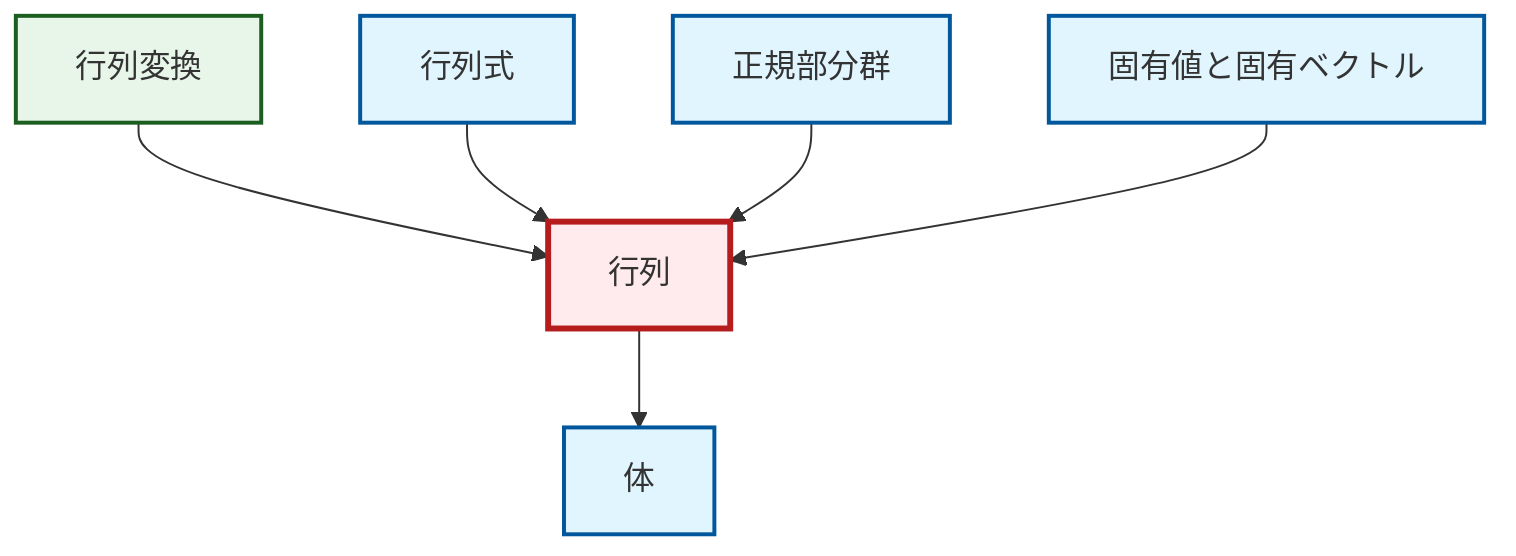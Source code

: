 graph TD
    classDef definition fill:#e1f5fe,stroke:#01579b,stroke-width:2px
    classDef theorem fill:#f3e5f5,stroke:#4a148c,stroke-width:2px
    classDef axiom fill:#fff3e0,stroke:#e65100,stroke-width:2px
    classDef example fill:#e8f5e9,stroke:#1b5e20,stroke-width:2px
    classDef current fill:#ffebee,stroke:#b71c1c,stroke-width:3px
    def-normal-subgroup["正規部分群"]:::definition
    ex-matrix-transformation["行列変換"]:::example
    def-matrix["行列"]:::definition
    def-field["体"]:::definition
    def-eigenvalue-eigenvector["固有値と固有ベクトル"]:::definition
    def-determinant["行列式"]:::definition
    ex-matrix-transformation --> def-matrix
    def-determinant --> def-matrix
    def-matrix --> def-field
    def-normal-subgroup --> def-matrix
    def-eigenvalue-eigenvector --> def-matrix
    class def-matrix current